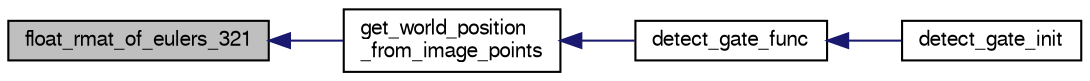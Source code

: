 digraph "float_rmat_of_eulers_321"
{
  edge [fontname="FreeSans",fontsize="10",labelfontname="FreeSans",labelfontsize="10"];
  node [fontname="FreeSans",fontsize="10",shape=record];
  rankdir="LR";
  Node1 [label="float_rmat_of_eulers_321",height=0.2,width=0.4,color="black", fillcolor="grey75", style="filled", fontcolor="black"];
  Node1 -> Node2 [dir="back",color="midnightblue",fontsize="10",style="solid",fontname="FreeSans"];
  Node2 [label="get_world_position\l_from_image_points",height=0.2,width=0.4,color="black", fillcolor="white", style="filled",URL="$PnP__AHRS_8h.html#a30f92e7ee757f2657644e0df845ff43a",tooltip="Get the world position of the camera, given image coordinates and corresponding world coordinates..."];
  Node2 -> Node3 [dir="back",color="midnightblue",fontsize="10",style="solid",fontname="FreeSans"];
  Node3 [label="detect_gate_func",height=0.2,width=0.4,color="black", fillcolor="white", style="filled",URL="$detect__gate_8c.html#a33f5e6c0b684ec61feb65db935e01ff9"];
  Node3 -> Node4 [dir="back",color="midnightblue",fontsize="10",style="solid",fontname="FreeSans"];
  Node4 [label="detect_gate_init",height=0.2,width=0.4,color="black", fillcolor="white", style="filled",URL="$detect__gate_8h.html#afad85937ed43b1d2963bec59f0031ec1"];
}
